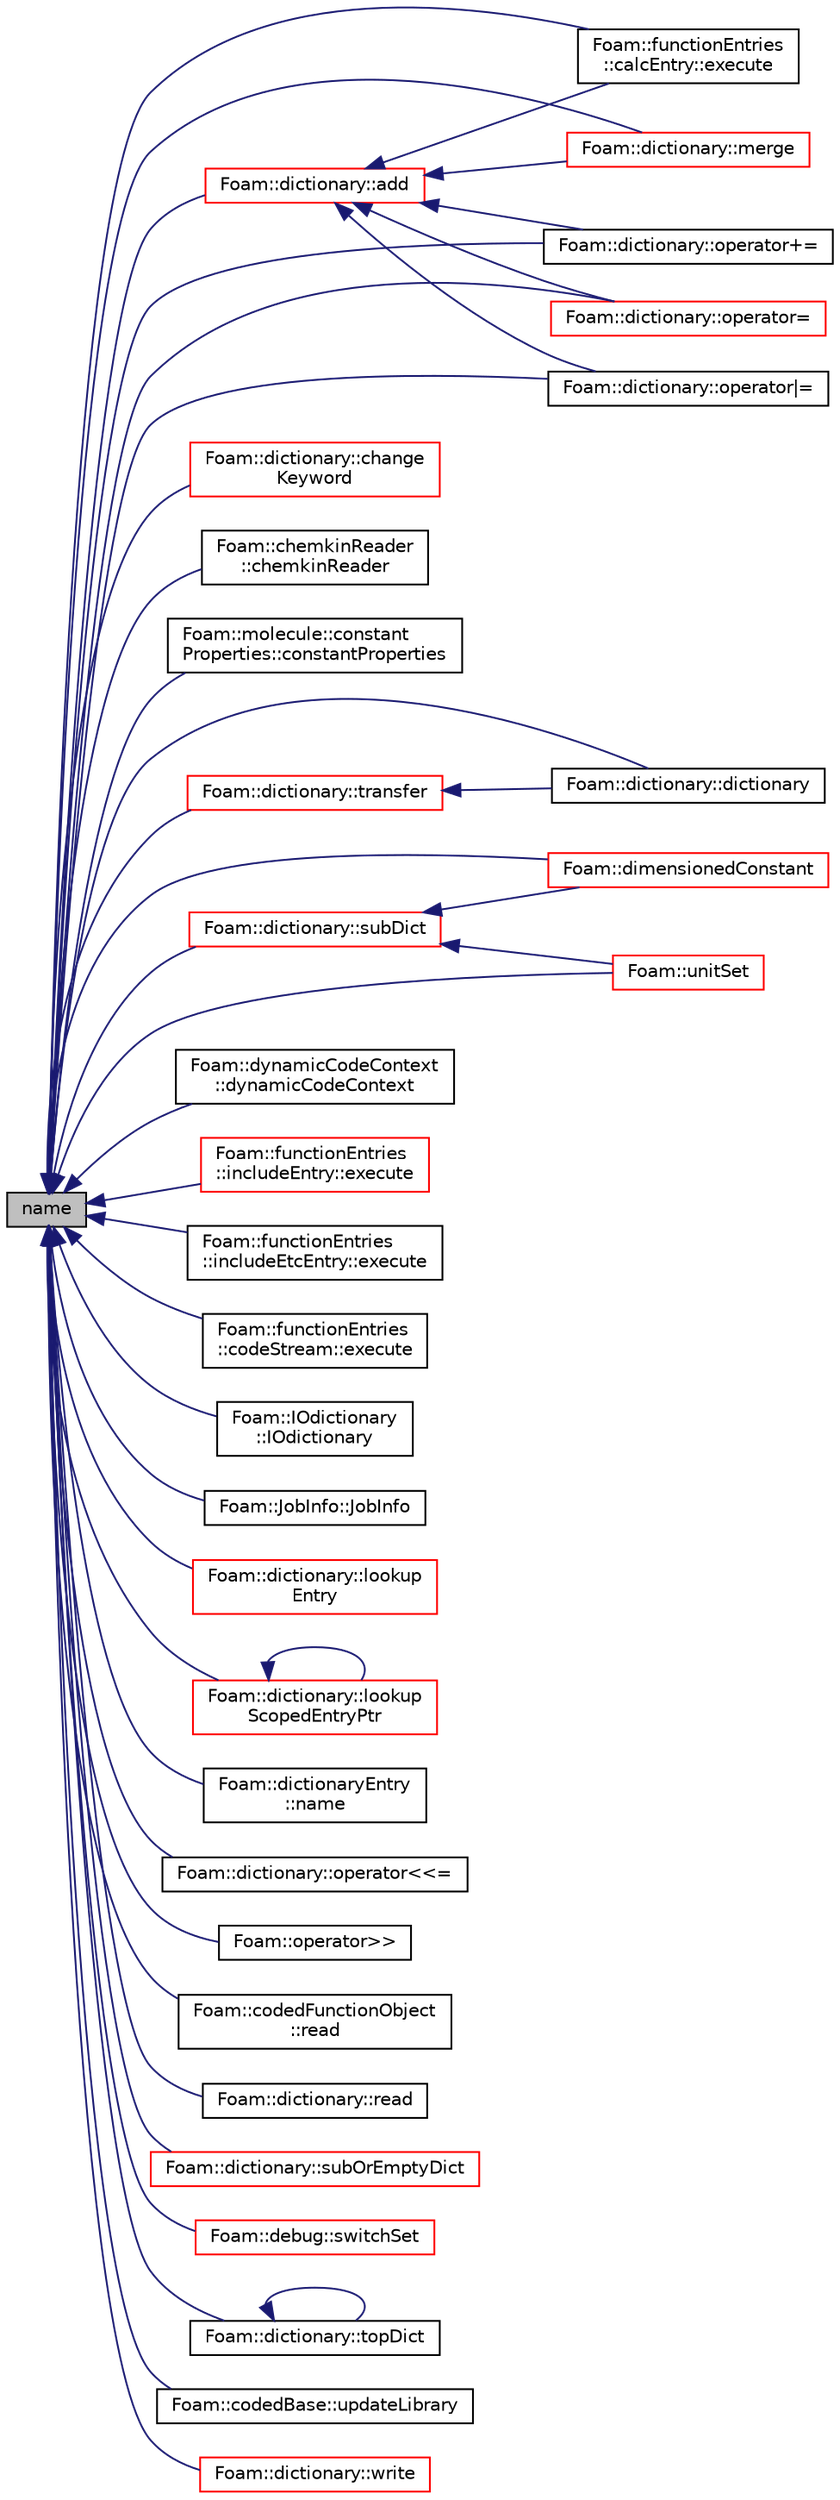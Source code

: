 digraph "name"
{
  bgcolor="transparent";
  edge [fontname="Helvetica",fontsize="10",labelfontname="Helvetica",labelfontsize="10"];
  node [fontname="Helvetica",fontsize="10",shape=record];
  rankdir="LR";
  Node1 [label="name",height=0.2,width=0.4,color="black", fillcolor="grey75", style="filled", fontcolor="black"];
  Node1 -> Node2 [dir="back",color="midnightblue",fontsize="10",style="solid",fontname="Helvetica"];
  Node2 [label="Foam::dictionary::add",height=0.2,width=0.4,color="red",URL="$a00530.html#ac2ddcab42322c8d8af5e5830ab4d431b",tooltip="Add a new entry. "];
  Node2 -> Node3 [dir="back",color="midnightblue",fontsize="10",style="solid",fontname="Helvetica"];
  Node3 [label="Foam::functionEntries\l::calcEntry::execute",height=0.2,width=0.4,color="black",URL="$a00190.html#a05e7c2e0049c47ef8c3bab8696b6ac1a",tooltip="Execute the functionEntry in a primitiveEntry context. "];
  Node2 -> Node4 [dir="back",color="midnightblue",fontsize="10",style="solid",fontname="Helvetica"];
  Node4 [label="Foam::dictionary::merge",height=0.2,width=0.4,color="red",URL="$a00530.html#af56b3a0b0e4fe1a730c36904c24bbf25",tooltip="Merge entries from the given dictionary. "];
  Node2 -> Node5 [dir="back",color="midnightblue",fontsize="10",style="solid",fontname="Helvetica"];
  Node5 [label="Foam::dictionary::operator+=",height=0.2,width=0.4,color="black",URL="$a00530.html#a9b5d90f7e2cf1adf608a3a516aa9b6ef",tooltip="Include entries from the given dictionary. "];
  Node2 -> Node6 [dir="back",color="midnightblue",fontsize="10",style="solid",fontname="Helvetica"];
  Node6 [label="Foam::dictionary::operator=",height=0.2,width=0.4,color="red",URL="$a00530.html#adafa7d7ab8619be2da838542945c8c90"];
  Node2 -> Node7 [dir="back",color="midnightblue",fontsize="10",style="solid",fontname="Helvetica"];
  Node7 [label="Foam::dictionary::operator\|=",height=0.2,width=0.4,color="black",URL="$a00530.html#abeb4efb2c073541e75b6f7631866b1aa",tooltip="Conditionally include entries from the given dictionary. "];
  Node1 -> Node8 [dir="back",color="midnightblue",fontsize="10",style="solid",fontname="Helvetica"];
  Node8 [label="Foam::dictionary::change\lKeyword",height=0.2,width=0.4,color="red",URL="$a00530.html#a6ced7250af2093b404dd4ec1058ec44d",tooltip="Change the keyword for an entry,. "];
  Node1 -> Node9 [dir="back",color="midnightblue",fontsize="10",style="solid",fontname="Helvetica"];
  Node9 [label="Foam::chemkinReader\l::chemkinReader",height=0.2,width=0.4,color="black",URL="$a00266.html#ad5d1c0516a2875bcf47df1f69561dffe",tooltip="Construct by getting the CHEMKIN III file name from dictionary. "];
  Node1 -> Node10 [dir="back",color="midnightblue",fontsize="10",style="solid",fontname="Helvetica"];
  Node10 [label="Foam::molecule::constant\lProperties::constantProperties",height=0.2,width=0.4,color="black",URL="$a00376.html#a48f10350a2cae9811619cc14159099d6",tooltip="Construct from dictionary. "];
  Node1 -> Node11 [dir="back",color="midnightblue",fontsize="10",style="solid",fontname="Helvetica"];
  Node11 [label="Foam::dictionary::dictionary",height=0.2,width=0.4,color="black",URL="$a00530.html#aa5e514e4532fd482da6c19c0e515cca7",tooltip="Construct by transferring parameter contents given parent dictionary. "];
  Node1 -> Node12 [dir="back",color="midnightblue",fontsize="10",style="solid",fontname="Helvetica"];
  Node12 [label="Foam::dimensionedConstant",height=0.2,width=0.4,color="red",URL="$a10909.html#a9fa8d98dec836c86f7ae1076e9e58e7f"];
  Node1 -> Node13 [dir="back",color="midnightblue",fontsize="10",style="solid",fontname="Helvetica"];
  Node13 [label="Foam::dynamicCodeContext\l::dynamicCodeContext",height=0.2,width=0.4,color="black",URL="$a00604.html#aaf616cf1d1395ba4d720994dc0d56732",tooltip="Construct from a dictionary. "];
  Node1 -> Node3 [dir="back",color="midnightblue",fontsize="10",style="solid",fontname="Helvetica"];
  Node1 -> Node14 [dir="back",color="midnightblue",fontsize="10",style="solid",fontname="Helvetica"];
  Node14 [label="Foam::functionEntries\l::includeEntry::execute",height=0.2,width=0.4,color="red",URL="$a01063.html#a0aa3070c44783d911c1f7924042f1cea",tooltip="Execute the functionEntry in a sub-dict context. "];
  Node1 -> Node15 [dir="back",color="midnightblue",fontsize="10",style="solid",fontname="Helvetica"];
  Node15 [label="Foam::functionEntries\l::includeEtcEntry::execute",height=0.2,width=0.4,color="black",URL="$a01064.html#a0aa3070c44783d911c1f7924042f1cea",tooltip="Execute the functionEntry in a sub-dict context. "];
  Node1 -> Node16 [dir="back",color="midnightblue",fontsize="10",style="solid",fontname="Helvetica"];
  Node16 [label="Foam::functionEntries\l::codeStream::execute",height=0.2,width=0.4,color="black",URL="$a00305.html#a05e7c2e0049c47ef8c3bab8696b6ac1a",tooltip="Execute the functionEntry in a primitiveEntry context. "];
  Node1 -> Node17 [dir="back",color="midnightblue",fontsize="10",style="solid",fontname="Helvetica"];
  Node17 [label="Foam::IOdictionary\l::IOdictionary",height=0.2,width=0.4,color="black",URL="$a01196.html#a668d1ac4fd646613b3a8063bd830a724",tooltip="Construct given an IOobject. "];
  Node1 -> Node18 [dir="back",color="midnightblue",fontsize="10",style="solid",fontname="Helvetica"];
  Node18 [label="Foam::JobInfo::JobInfo",height=0.2,width=0.4,color="black",URL="$a01243.html#a37755ec761ec7d5d5d4b23a980f78097",tooltip="Construct null. "];
  Node1 -> Node19 [dir="back",color="midnightblue",fontsize="10",style="solid",fontname="Helvetica"];
  Node19 [label="Foam::dictionary::lookup\lEntry",height=0.2,width=0.4,color="red",URL="$a00530.html#a04afcfa85cd72911be05a167b6a61463",tooltip="Find and return an entry data stream if present otherwise error. "];
  Node1 -> Node20 [dir="back",color="midnightblue",fontsize="10",style="solid",fontname="Helvetica"];
  Node20 [label="Foam::dictionary::lookup\lScopedEntryPtr",height=0.2,width=0.4,color="red",URL="$a00530.html#a4bde2c3cb3a463f9e21f002fd07f2c8c",tooltip="Find and return an entry data stream pointer if present. "];
  Node20 -> Node20 [dir="back",color="midnightblue",fontsize="10",style="solid",fontname="Helvetica"];
  Node1 -> Node4 [dir="back",color="midnightblue",fontsize="10",style="solid",fontname="Helvetica"];
  Node1 -> Node21 [dir="back",color="midnightblue",fontsize="10",style="solid",fontname="Helvetica"];
  Node21 [label="Foam::dictionaryEntry\l::name",height=0.2,width=0.4,color="black",URL="$a00532.html#acd3da3556711337d571c60cf9ffb91cc",tooltip="Return the dictionary name (scoped, e.g. dictA::dictB::dictC) "];
  Node1 -> Node5 [dir="back",color="midnightblue",fontsize="10",style="solid",fontname="Helvetica"];
  Node1 -> Node22 [dir="back",color="midnightblue",fontsize="10",style="solid",fontname="Helvetica"];
  Node22 [label="Foam::dictionary::operator\<\<=",height=0.2,width=0.4,color="black",URL="$a00530.html#a572dfe31fadc9e1c1c5807b4e59ae60f",tooltip="Unconditionally include entries from the given dictionary. "];
  Node1 -> Node6 [dir="back",color="midnightblue",fontsize="10",style="solid",fontname="Helvetica"];
  Node1 -> Node23 [dir="back",color="midnightblue",fontsize="10",style="solid",fontname="Helvetica"];
  Node23 [label="Foam::operator\>\>",height=0.2,width=0.4,color="black",URL="$a10909.html#a0349ad00d7d28c685bdd8e8cce210641"];
  Node1 -> Node7 [dir="back",color="midnightblue",fontsize="10",style="solid",fontname="Helvetica"];
  Node1 -> Node24 [dir="back",color="midnightblue",fontsize="10",style="solid",fontname="Helvetica"];
  Node24 [label="Foam::codedFunctionObject\l::read",height=0.2,width=0.4,color="black",URL="$a00301.html#afac0600fef97b05534a595ce00b272ed",tooltip="Read and set the function object if its data have changed. "];
  Node1 -> Node25 [dir="back",color="midnightblue",fontsize="10",style="solid",fontname="Helvetica"];
  Node25 [label="Foam::dictionary::read",height=0.2,width=0.4,color="black",URL="$a00530.html#a74110bdf434afa7e444306eb4b04999b",tooltip="Read dictionary from Istream, optionally keeping the header. "];
  Node1 -> Node26 [dir="back",color="midnightblue",fontsize="10",style="solid",fontname="Helvetica"];
  Node26 [label="Foam::dictionary::subDict",height=0.2,width=0.4,color="red",URL="$a00530.html#a42a549aa3e2c88399585b6462f6dbeb3",tooltip="Find and return a sub-dictionary. "];
  Node26 -> Node12 [dir="back",color="midnightblue",fontsize="10",style="solid",fontname="Helvetica"];
  Node26 -> Node27 [dir="back",color="midnightblue",fontsize="10",style="solid",fontname="Helvetica"];
  Node27 [label="Foam::unitSet",height=0.2,width=0.4,color="red",URL="$a10909.html#a86ae6ae2ab61e05a912b83008116a04e",tooltip="Set of all dimensions. "];
  Node1 -> Node28 [dir="back",color="midnightblue",fontsize="10",style="solid",fontname="Helvetica"];
  Node28 [label="Foam::dictionary::subOrEmptyDict",height=0.2,width=0.4,color="red",URL="$a00530.html#a9162446f5a508ee28a210d2bc19d2d1a",tooltip="Find and return a sub-dictionary as a copy, or. "];
  Node1 -> Node29 [dir="back",color="midnightblue",fontsize="10",style="solid",fontname="Helvetica"];
  Node29 [label="Foam::debug::switchSet",height=0.2,width=0.4,color="red",URL="$a10927.html#a02428a7a9aa138cfe5550361a4f1de83",tooltip="Internal function to lookup a sub-dictionary from controlDict. "];
  Node1 -> Node30 [dir="back",color="midnightblue",fontsize="10",style="solid",fontname="Helvetica"];
  Node30 [label="Foam::dictionary::topDict",height=0.2,width=0.4,color="black",URL="$a00530.html#a6d069874a3b023c962746c84fb7f4c97",tooltip="Return the top of the tree. "];
  Node30 -> Node30 [dir="back",color="midnightblue",fontsize="10",style="solid",fontname="Helvetica"];
  Node1 -> Node31 [dir="back",color="midnightblue",fontsize="10",style="solid",fontname="Helvetica"];
  Node31 [label="Foam::dictionary::transfer",height=0.2,width=0.4,color="red",URL="$a00530.html#a5956818c825a1a2608dc4d63b4a9129e",tooltip="Transfer the contents of the argument and annul the argument. "];
  Node31 -> Node11 [dir="back",color="midnightblue",fontsize="10",style="solid",fontname="Helvetica"];
  Node1 -> Node27 [dir="back",color="midnightblue",fontsize="10",style="solid",fontname="Helvetica"];
  Node1 -> Node32 [dir="back",color="midnightblue",fontsize="10",style="solid",fontname="Helvetica"];
  Node32 [label="Foam::codedBase::updateLibrary",height=0.2,width=0.4,color="black",URL="$a00298.html#a259571a888517362f8b9a9a344c0a579",tooltip="Update library as required. "];
  Node1 -> Node33 [dir="back",color="midnightblue",fontsize="10",style="solid",fontname="Helvetica"];
  Node33 [label="Foam::dictionary::write",height=0.2,width=0.4,color="red",URL="$a00530.html#a4a8c5a25ca68b97e8408d4016287b5e2",tooltip="Write dictionary, normally with sub-dictionary formatting. "];
}
